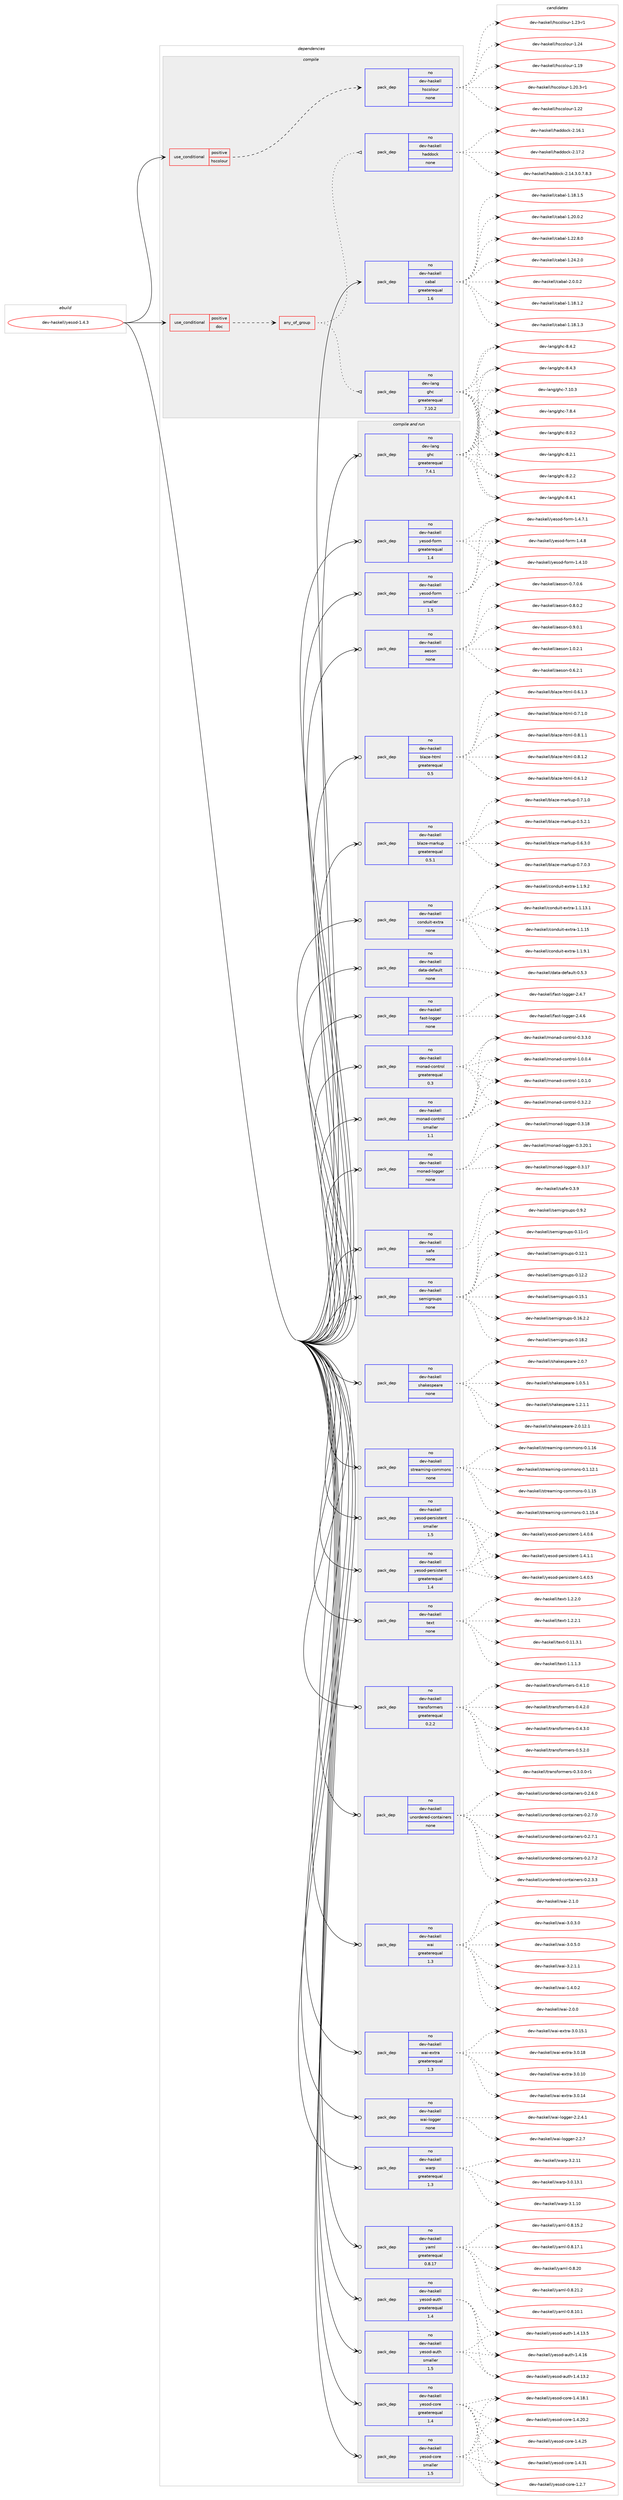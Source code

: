 digraph prolog {

# *************
# Graph options
# *************

newrank=true;
concentrate=true;
compound=true;
graph [rankdir=LR,fontname=Helvetica,fontsize=10,ranksep=1.5];#, ranksep=2.5, nodesep=0.2];
edge  [arrowhead=vee];
node  [fontname=Helvetica,fontsize=10];

# **********
# The ebuild
# **********

subgraph cluster_leftcol {
color=gray;
rank=same;
label=<<i>ebuild</i>>;
id [label="dev-haskell/yesod-1.4.3", color=red, width=4, href="../dev-haskell/yesod-1.4.3.svg"];
}

# ****************
# The dependencies
# ****************

subgraph cluster_midcol {
color=gray;
label=<<i>dependencies</i>>;
subgraph cluster_compile {
fillcolor="#eeeeee";
style=filled;
label=<<i>compile</i>>;
subgraph cond362205 {
dependency1348861 [label=<<TABLE BORDER="0" CELLBORDER="1" CELLSPACING="0" CELLPADDING="4"><TR><TD ROWSPAN="3" CELLPADDING="10">use_conditional</TD></TR><TR><TD>positive</TD></TR><TR><TD>doc</TD></TR></TABLE>>, shape=none, color=red];
subgraph any21830 {
dependency1348862 [label=<<TABLE BORDER="0" CELLBORDER="1" CELLSPACING="0" CELLPADDING="4"><TR><TD CELLPADDING="10">any_of_group</TD></TR></TABLE>>, shape=none, color=red];subgraph pack964274 {
dependency1348863 [label=<<TABLE BORDER="0" CELLBORDER="1" CELLSPACING="0" CELLPADDING="4" WIDTH="220"><TR><TD ROWSPAN="6" CELLPADDING="30">pack_dep</TD></TR><TR><TD WIDTH="110">no</TD></TR><TR><TD>dev-haskell</TD></TR><TR><TD>haddock</TD></TR><TR><TD>none</TD></TR><TR><TD></TD></TR></TABLE>>, shape=none, color=blue];
}
dependency1348862:e -> dependency1348863:w [weight=20,style="dotted",arrowhead="oinv"];
subgraph pack964275 {
dependency1348864 [label=<<TABLE BORDER="0" CELLBORDER="1" CELLSPACING="0" CELLPADDING="4" WIDTH="220"><TR><TD ROWSPAN="6" CELLPADDING="30">pack_dep</TD></TR><TR><TD WIDTH="110">no</TD></TR><TR><TD>dev-lang</TD></TR><TR><TD>ghc</TD></TR><TR><TD>greaterequal</TD></TR><TR><TD>7.10.2</TD></TR></TABLE>>, shape=none, color=blue];
}
dependency1348862:e -> dependency1348864:w [weight=20,style="dotted",arrowhead="oinv"];
}
dependency1348861:e -> dependency1348862:w [weight=20,style="dashed",arrowhead="vee"];
}
id:e -> dependency1348861:w [weight=20,style="solid",arrowhead="vee"];
subgraph cond362206 {
dependency1348865 [label=<<TABLE BORDER="0" CELLBORDER="1" CELLSPACING="0" CELLPADDING="4"><TR><TD ROWSPAN="3" CELLPADDING="10">use_conditional</TD></TR><TR><TD>positive</TD></TR><TR><TD>hscolour</TD></TR></TABLE>>, shape=none, color=red];
subgraph pack964276 {
dependency1348866 [label=<<TABLE BORDER="0" CELLBORDER="1" CELLSPACING="0" CELLPADDING="4" WIDTH="220"><TR><TD ROWSPAN="6" CELLPADDING="30">pack_dep</TD></TR><TR><TD WIDTH="110">no</TD></TR><TR><TD>dev-haskell</TD></TR><TR><TD>hscolour</TD></TR><TR><TD>none</TD></TR><TR><TD></TD></TR></TABLE>>, shape=none, color=blue];
}
dependency1348865:e -> dependency1348866:w [weight=20,style="dashed",arrowhead="vee"];
}
id:e -> dependency1348865:w [weight=20,style="solid",arrowhead="vee"];
subgraph pack964277 {
dependency1348867 [label=<<TABLE BORDER="0" CELLBORDER="1" CELLSPACING="0" CELLPADDING="4" WIDTH="220"><TR><TD ROWSPAN="6" CELLPADDING="30">pack_dep</TD></TR><TR><TD WIDTH="110">no</TD></TR><TR><TD>dev-haskell</TD></TR><TR><TD>cabal</TD></TR><TR><TD>greaterequal</TD></TR><TR><TD>1.6</TD></TR></TABLE>>, shape=none, color=blue];
}
id:e -> dependency1348867:w [weight=20,style="solid",arrowhead="vee"];
}
subgraph cluster_compileandrun {
fillcolor="#eeeeee";
style=filled;
label=<<i>compile and run</i>>;
subgraph pack964278 {
dependency1348868 [label=<<TABLE BORDER="0" CELLBORDER="1" CELLSPACING="0" CELLPADDING="4" WIDTH="220"><TR><TD ROWSPAN="6" CELLPADDING="30">pack_dep</TD></TR><TR><TD WIDTH="110">no</TD></TR><TR><TD>dev-haskell</TD></TR><TR><TD>aeson</TD></TR><TR><TD>none</TD></TR><TR><TD></TD></TR></TABLE>>, shape=none, color=blue];
}
id:e -> dependency1348868:w [weight=20,style="solid",arrowhead="odotvee"];
subgraph pack964279 {
dependency1348869 [label=<<TABLE BORDER="0" CELLBORDER="1" CELLSPACING="0" CELLPADDING="4" WIDTH="220"><TR><TD ROWSPAN="6" CELLPADDING="30">pack_dep</TD></TR><TR><TD WIDTH="110">no</TD></TR><TR><TD>dev-haskell</TD></TR><TR><TD>blaze-html</TD></TR><TR><TD>greaterequal</TD></TR><TR><TD>0.5</TD></TR></TABLE>>, shape=none, color=blue];
}
id:e -> dependency1348869:w [weight=20,style="solid",arrowhead="odotvee"];
subgraph pack964280 {
dependency1348870 [label=<<TABLE BORDER="0" CELLBORDER="1" CELLSPACING="0" CELLPADDING="4" WIDTH="220"><TR><TD ROWSPAN="6" CELLPADDING="30">pack_dep</TD></TR><TR><TD WIDTH="110">no</TD></TR><TR><TD>dev-haskell</TD></TR><TR><TD>blaze-markup</TD></TR><TR><TD>greaterequal</TD></TR><TR><TD>0.5.1</TD></TR></TABLE>>, shape=none, color=blue];
}
id:e -> dependency1348870:w [weight=20,style="solid",arrowhead="odotvee"];
subgraph pack964281 {
dependency1348871 [label=<<TABLE BORDER="0" CELLBORDER="1" CELLSPACING="0" CELLPADDING="4" WIDTH="220"><TR><TD ROWSPAN="6" CELLPADDING="30">pack_dep</TD></TR><TR><TD WIDTH="110">no</TD></TR><TR><TD>dev-haskell</TD></TR><TR><TD>conduit-extra</TD></TR><TR><TD>none</TD></TR><TR><TD></TD></TR></TABLE>>, shape=none, color=blue];
}
id:e -> dependency1348871:w [weight=20,style="solid",arrowhead="odotvee"];
subgraph pack964282 {
dependency1348872 [label=<<TABLE BORDER="0" CELLBORDER="1" CELLSPACING="0" CELLPADDING="4" WIDTH="220"><TR><TD ROWSPAN="6" CELLPADDING="30">pack_dep</TD></TR><TR><TD WIDTH="110">no</TD></TR><TR><TD>dev-haskell</TD></TR><TR><TD>data-default</TD></TR><TR><TD>none</TD></TR><TR><TD></TD></TR></TABLE>>, shape=none, color=blue];
}
id:e -> dependency1348872:w [weight=20,style="solid",arrowhead="odotvee"];
subgraph pack964283 {
dependency1348873 [label=<<TABLE BORDER="0" CELLBORDER="1" CELLSPACING="0" CELLPADDING="4" WIDTH="220"><TR><TD ROWSPAN="6" CELLPADDING="30">pack_dep</TD></TR><TR><TD WIDTH="110">no</TD></TR><TR><TD>dev-haskell</TD></TR><TR><TD>fast-logger</TD></TR><TR><TD>none</TD></TR><TR><TD></TD></TR></TABLE>>, shape=none, color=blue];
}
id:e -> dependency1348873:w [weight=20,style="solid",arrowhead="odotvee"];
subgraph pack964284 {
dependency1348874 [label=<<TABLE BORDER="0" CELLBORDER="1" CELLSPACING="0" CELLPADDING="4" WIDTH="220"><TR><TD ROWSPAN="6" CELLPADDING="30">pack_dep</TD></TR><TR><TD WIDTH="110">no</TD></TR><TR><TD>dev-haskell</TD></TR><TR><TD>monad-control</TD></TR><TR><TD>greaterequal</TD></TR><TR><TD>0.3</TD></TR></TABLE>>, shape=none, color=blue];
}
id:e -> dependency1348874:w [weight=20,style="solid",arrowhead="odotvee"];
subgraph pack964285 {
dependency1348875 [label=<<TABLE BORDER="0" CELLBORDER="1" CELLSPACING="0" CELLPADDING="4" WIDTH="220"><TR><TD ROWSPAN="6" CELLPADDING="30">pack_dep</TD></TR><TR><TD WIDTH="110">no</TD></TR><TR><TD>dev-haskell</TD></TR><TR><TD>monad-control</TD></TR><TR><TD>smaller</TD></TR><TR><TD>1.1</TD></TR></TABLE>>, shape=none, color=blue];
}
id:e -> dependency1348875:w [weight=20,style="solid",arrowhead="odotvee"];
subgraph pack964286 {
dependency1348876 [label=<<TABLE BORDER="0" CELLBORDER="1" CELLSPACING="0" CELLPADDING="4" WIDTH="220"><TR><TD ROWSPAN="6" CELLPADDING="30">pack_dep</TD></TR><TR><TD WIDTH="110">no</TD></TR><TR><TD>dev-haskell</TD></TR><TR><TD>monad-logger</TD></TR><TR><TD>none</TD></TR><TR><TD></TD></TR></TABLE>>, shape=none, color=blue];
}
id:e -> dependency1348876:w [weight=20,style="solid",arrowhead="odotvee"];
subgraph pack964287 {
dependency1348877 [label=<<TABLE BORDER="0" CELLBORDER="1" CELLSPACING="0" CELLPADDING="4" WIDTH="220"><TR><TD ROWSPAN="6" CELLPADDING="30">pack_dep</TD></TR><TR><TD WIDTH="110">no</TD></TR><TR><TD>dev-haskell</TD></TR><TR><TD>safe</TD></TR><TR><TD>none</TD></TR><TR><TD></TD></TR></TABLE>>, shape=none, color=blue];
}
id:e -> dependency1348877:w [weight=20,style="solid",arrowhead="odotvee"];
subgraph pack964288 {
dependency1348878 [label=<<TABLE BORDER="0" CELLBORDER="1" CELLSPACING="0" CELLPADDING="4" WIDTH="220"><TR><TD ROWSPAN="6" CELLPADDING="30">pack_dep</TD></TR><TR><TD WIDTH="110">no</TD></TR><TR><TD>dev-haskell</TD></TR><TR><TD>semigroups</TD></TR><TR><TD>none</TD></TR><TR><TD></TD></TR></TABLE>>, shape=none, color=blue];
}
id:e -> dependency1348878:w [weight=20,style="solid",arrowhead="odotvee"];
subgraph pack964289 {
dependency1348879 [label=<<TABLE BORDER="0" CELLBORDER="1" CELLSPACING="0" CELLPADDING="4" WIDTH="220"><TR><TD ROWSPAN="6" CELLPADDING="30">pack_dep</TD></TR><TR><TD WIDTH="110">no</TD></TR><TR><TD>dev-haskell</TD></TR><TR><TD>shakespeare</TD></TR><TR><TD>none</TD></TR><TR><TD></TD></TR></TABLE>>, shape=none, color=blue];
}
id:e -> dependency1348879:w [weight=20,style="solid",arrowhead="odotvee"];
subgraph pack964290 {
dependency1348880 [label=<<TABLE BORDER="0" CELLBORDER="1" CELLSPACING="0" CELLPADDING="4" WIDTH="220"><TR><TD ROWSPAN="6" CELLPADDING="30">pack_dep</TD></TR><TR><TD WIDTH="110">no</TD></TR><TR><TD>dev-haskell</TD></TR><TR><TD>streaming-commons</TD></TR><TR><TD>none</TD></TR><TR><TD></TD></TR></TABLE>>, shape=none, color=blue];
}
id:e -> dependency1348880:w [weight=20,style="solid",arrowhead="odotvee"];
subgraph pack964291 {
dependency1348881 [label=<<TABLE BORDER="0" CELLBORDER="1" CELLSPACING="0" CELLPADDING="4" WIDTH="220"><TR><TD ROWSPAN="6" CELLPADDING="30">pack_dep</TD></TR><TR><TD WIDTH="110">no</TD></TR><TR><TD>dev-haskell</TD></TR><TR><TD>text</TD></TR><TR><TD>none</TD></TR><TR><TD></TD></TR></TABLE>>, shape=none, color=blue];
}
id:e -> dependency1348881:w [weight=20,style="solid",arrowhead="odotvee"];
subgraph pack964292 {
dependency1348882 [label=<<TABLE BORDER="0" CELLBORDER="1" CELLSPACING="0" CELLPADDING="4" WIDTH="220"><TR><TD ROWSPAN="6" CELLPADDING="30">pack_dep</TD></TR><TR><TD WIDTH="110">no</TD></TR><TR><TD>dev-haskell</TD></TR><TR><TD>transformers</TD></TR><TR><TD>greaterequal</TD></TR><TR><TD>0.2.2</TD></TR></TABLE>>, shape=none, color=blue];
}
id:e -> dependency1348882:w [weight=20,style="solid",arrowhead="odotvee"];
subgraph pack964293 {
dependency1348883 [label=<<TABLE BORDER="0" CELLBORDER="1" CELLSPACING="0" CELLPADDING="4" WIDTH="220"><TR><TD ROWSPAN="6" CELLPADDING="30">pack_dep</TD></TR><TR><TD WIDTH="110">no</TD></TR><TR><TD>dev-haskell</TD></TR><TR><TD>unordered-containers</TD></TR><TR><TD>none</TD></TR><TR><TD></TD></TR></TABLE>>, shape=none, color=blue];
}
id:e -> dependency1348883:w [weight=20,style="solid",arrowhead="odotvee"];
subgraph pack964294 {
dependency1348884 [label=<<TABLE BORDER="0" CELLBORDER="1" CELLSPACING="0" CELLPADDING="4" WIDTH="220"><TR><TD ROWSPAN="6" CELLPADDING="30">pack_dep</TD></TR><TR><TD WIDTH="110">no</TD></TR><TR><TD>dev-haskell</TD></TR><TR><TD>wai</TD></TR><TR><TD>greaterequal</TD></TR><TR><TD>1.3</TD></TR></TABLE>>, shape=none, color=blue];
}
id:e -> dependency1348884:w [weight=20,style="solid",arrowhead="odotvee"];
subgraph pack964295 {
dependency1348885 [label=<<TABLE BORDER="0" CELLBORDER="1" CELLSPACING="0" CELLPADDING="4" WIDTH="220"><TR><TD ROWSPAN="6" CELLPADDING="30">pack_dep</TD></TR><TR><TD WIDTH="110">no</TD></TR><TR><TD>dev-haskell</TD></TR><TR><TD>wai-extra</TD></TR><TR><TD>greaterequal</TD></TR><TR><TD>1.3</TD></TR></TABLE>>, shape=none, color=blue];
}
id:e -> dependency1348885:w [weight=20,style="solid",arrowhead="odotvee"];
subgraph pack964296 {
dependency1348886 [label=<<TABLE BORDER="0" CELLBORDER="1" CELLSPACING="0" CELLPADDING="4" WIDTH="220"><TR><TD ROWSPAN="6" CELLPADDING="30">pack_dep</TD></TR><TR><TD WIDTH="110">no</TD></TR><TR><TD>dev-haskell</TD></TR><TR><TD>wai-logger</TD></TR><TR><TD>none</TD></TR><TR><TD></TD></TR></TABLE>>, shape=none, color=blue];
}
id:e -> dependency1348886:w [weight=20,style="solid",arrowhead="odotvee"];
subgraph pack964297 {
dependency1348887 [label=<<TABLE BORDER="0" CELLBORDER="1" CELLSPACING="0" CELLPADDING="4" WIDTH="220"><TR><TD ROWSPAN="6" CELLPADDING="30">pack_dep</TD></TR><TR><TD WIDTH="110">no</TD></TR><TR><TD>dev-haskell</TD></TR><TR><TD>warp</TD></TR><TR><TD>greaterequal</TD></TR><TR><TD>1.3</TD></TR></TABLE>>, shape=none, color=blue];
}
id:e -> dependency1348887:w [weight=20,style="solid",arrowhead="odotvee"];
subgraph pack964298 {
dependency1348888 [label=<<TABLE BORDER="0" CELLBORDER="1" CELLSPACING="0" CELLPADDING="4" WIDTH="220"><TR><TD ROWSPAN="6" CELLPADDING="30">pack_dep</TD></TR><TR><TD WIDTH="110">no</TD></TR><TR><TD>dev-haskell</TD></TR><TR><TD>yaml</TD></TR><TR><TD>greaterequal</TD></TR><TR><TD>0.8.17</TD></TR></TABLE>>, shape=none, color=blue];
}
id:e -> dependency1348888:w [weight=20,style="solid",arrowhead="odotvee"];
subgraph pack964299 {
dependency1348889 [label=<<TABLE BORDER="0" CELLBORDER="1" CELLSPACING="0" CELLPADDING="4" WIDTH="220"><TR><TD ROWSPAN="6" CELLPADDING="30">pack_dep</TD></TR><TR><TD WIDTH="110">no</TD></TR><TR><TD>dev-haskell</TD></TR><TR><TD>yesod-auth</TD></TR><TR><TD>greaterequal</TD></TR><TR><TD>1.4</TD></TR></TABLE>>, shape=none, color=blue];
}
id:e -> dependency1348889:w [weight=20,style="solid",arrowhead="odotvee"];
subgraph pack964300 {
dependency1348890 [label=<<TABLE BORDER="0" CELLBORDER="1" CELLSPACING="0" CELLPADDING="4" WIDTH="220"><TR><TD ROWSPAN="6" CELLPADDING="30">pack_dep</TD></TR><TR><TD WIDTH="110">no</TD></TR><TR><TD>dev-haskell</TD></TR><TR><TD>yesod-auth</TD></TR><TR><TD>smaller</TD></TR><TR><TD>1.5</TD></TR></TABLE>>, shape=none, color=blue];
}
id:e -> dependency1348890:w [weight=20,style="solid",arrowhead="odotvee"];
subgraph pack964301 {
dependency1348891 [label=<<TABLE BORDER="0" CELLBORDER="1" CELLSPACING="0" CELLPADDING="4" WIDTH="220"><TR><TD ROWSPAN="6" CELLPADDING="30">pack_dep</TD></TR><TR><TD WIDTH="110">no</TD></TR><TR><TD>dev-haskell</TD></TR><TR><TD>yesod-core</TD></TR><TR><TD>greaterequal</TD></TR><TR><TD>1.4</TD></TR></TABLE>>, shape=none, color=blue];
}
id:e -> dependency1348891:w [weight=20,style="solid",arrowhead="odotvee"];
subgraph pack964302 {
dependency1348892 [label=<<TABLE BORDER="0" CELLBORDER="1" CELLSPACING="0" CELLPADDING="4" WIDTH="220"><TR><TD ROWSPAN="6" CELLPADDING="30">pack_dep</TD></TR><TR><TD WIDTH="110">no</TD></TR><TR><TD>dev-haskell</TD></TR><TR><TD>yesod-core</TD></TR><TR><TD>smaller</TD></TR><TR><TD>1.5</TD></TR></TABLE>>, shape=none, color=blue];
}
id:e -> dependency1348892:w [weight=20,style="solid",arrowhead="odotvee"];
subgraph pack964303 {
dependency1348893 [label=<<TABLE BORDER="0" CELLBORDER="1" CELLSPACING="0" CELLPADDING="4" WIDTH="220"><TR><TD ROWSPAN="6" CELLPADDING="30">pack_dep</TD></TR><TR><TD WIDTH="110">no</TD></TR><TR><TD>dev-haskell</TD></TR><TR><TD>yesod-form</TD></TR><TR><TD>greaterequal</TD></TR><TR><TD>1.4</TD></TR></TABLE>>, shape=none, color=blue];
}
id:e -> dependency1348893:w [weight=20,style="solid",arrowhead="odotvee"];
subgraph pack964304 {
dependency1348894 [label=<<TABLE BORDER="0" CELLBORDER="1" CELLSPACING="0" CELLPADDING="4" WIDTH="220"><TR><TD ROWSPAN="6" CELLPADDING="30">pack_dep</TD></TR><TR><TD WIDTH="110">no</TD></TR><TR><TD>dev-haskell</TD></TR><TR><TD>yesod-form</TD></TR><TR><TD>smaller</TD></TR><TR><TD>1.5</TD></TR></TABLE>>, shape=none, color=blue];
}
id:e -> dependency1348894:w [weight=20,style="solid",arrowhead="odotvee"];
subgraph pack964305 {
dependency1348895 [label=<<TABLE BORDER="0" CELLBORDER="1" CELLSPACING="0" CELLPADDING="4" WIDTH="220"><TR><TD ROWSPAN="6" CELLPADDING="30">pack_dep</TD></TR><TR><TD WIDTH="110">no</TD></TR><TR><TD>dev-haskell</TD></TR><TR><TD>yesod-persistent</TD></TR><TR><TD>greaterequal</TD></TR><TR><TD>1.4</TD></TR></TABLE>>, shape=none, color=blue];
}
id:e -> dependency1348895:w [weight=20,style="solid",arrowhead="odotvee"];
subgraph pack964306 {
dependency1348896 [label=<<TABLE BORDER="0" CELLBORDER="1" CELLSPACING="0" CELLPADDING="4" WIDTH="220"><TR><TD ROWSPAN="6" CELLPADDING="30">pack_dep</TD></TR><TR><TD WIDTH="110">no</TD></TR><TR><TD>dev-haskell</TD></TR><TR><TD>yesod-persistent</TD></TR><TR><TD>smaller</TD></TR><TR><TD>1.5</TD></TR></TABLE>>, shape=none, color=blue];
}
id:e -> dependency1348896:w [weight=20,style="solid",arrowhead="odotvee"];
subgraph pack964307 {
dependency1348897 [label=<<TABLE BORDER="0" CELLBORDER="1" CELLSPACING="0" CELLPADDING="4" WIDTH="220"><TR><TD ROWSPAN="6" CELLPADDING="30">pack_dep</TD></TR><TR><TD WIDTH="110">no</TD></TR><TR><TD>dev-lang</TD></TR><TR><TD>ghc</TD></TR><TR><TD>greaterequal</TD></TR><TR><TD>7.4.1</TD></TR></TABLE>>, shape=none, color=blue];
}
id:e -> dependency1348897:w [weight=20,style="solid",arrowhead="odotvee"];
}
subgraph cluster_run {
fillcolor="#eeeeee";
style=filled;
label=<<i>run</i>>;
}
}

# **************
# The candidates
# **************

subgraph cluster_choices {
rank=same;
color=gray;
label=<<i>candidates</i>>;

subgraph choice964274 {
color=black;
nodesep=1;
choice1001011184510497115107101108108471049710010011199107455046495246514648465546564651 [label="dev-haskell/haddock-2.14.3.0.7.8.3", color=red, width=4,href="../dev-haskell/haddock-2.14.3.0.7.8.3.svg"];
choice100101118451049711510710110810847104971001001119910745504649544649 [label="dev-haskell/haddock-2.16.1", color=red, width=4,href="../dev-haskell/haddock-2.16.1.svg"];
choice100101118451049711510710110810847104971001001119910745504649554650 [label="dev-haskell/haddock-2.17.2", color=red, width=4,href="../dev-haskell/haddock-2.17.2.svg"];
dependency1348863:e -> choice1001011184510497115107101108108471049710010011199107455046495246514648465546564651:w [style=dotted,weight="100"];
dependency1348863:e -> choice100101118451049711510710110810847104971001001119910745504649544649:w [style=dotted,weight="100"];
dependency1348863:e -> choice100101118451049711510710110810847104971001001119910745504649554650:w [style=dotted,weight="100"];
}
subgraph choice964275 {
color=black;
nodesep=1;
choice1001011184510897110103471031049945554649484651 [label="dev-lang/ghc-7.10.3", color=red, width=4,href="../dev-lang/ghc-7.10.3.svg"];
choice10010111845108971101034710310499455546564652 [label="dev-lang/ghc-7.8.4", color=red, width=4,href="../dev-lang/ghc-7.8.4.svg"];
choice10010111845108971101034710310499455646484650 [label="dev-lang/ghc-8.0.2", color=red, width=4,href="../dev-lang/ghc-8.0.2.svg"];
choice10010111845108971101034710310499455646504649 [label="dev-lang/ghc-8.2.1", color=red, width=4,href="../dev-lang/ghc-8.2.1.svg"];
choice10010111845108971101034710310499455646504650 [label="dev-lang/ghc-8.2.2", color=red, width=4,href="../dev-lang/ghc-8.2.2.svg"];
choice10010111845108971101034710310499455646524649 [label="dev-lang/ghc-8.4.1", color=red, width=4,href="../dev-lang/ghc-8.4.1.svg"];
choice10010111845108971101034710310499455646524650 [label="dev-lang/ghc-8.4.2", color=red, width=4,href="../dev-lang/ghc-8.4.2.svg"];
choice10010111845108971101034710310499455646524651 [label="dev-lang/ghc-8.4.3", color=red, width=4,href="../dev-lang/ghc-8.4.3.svg"];
dependency1348864:e -> choice1001011184510897110103471031049945554649484651:w [style=dotted,weight="100"];
dependency1348864:e -> choice10010111845108971101034710310499455546564652:w [style=dotted,weight="100"];
dependency1348864:e -> choice10010111845108971101034710310499455646484650:w [style=dotted,weight="100"];
dependency1348864:e -> choice10010111845108971101034710310499455646504649:w [style=dotted,weight="100"];
dependency1348864:e -> choice10010111845108971101034710310499455646504650:w [style=dotted,weight="100"];
dependency1348864:e -> choice10010111845108971101034710310499455646524649:w [style=dotted,weight="100"];
dependency1348864:e -> choice10010111845108971101034710310499455646524650:w [style=dotted,weight="100"];
dependency1348864:e -> choice10010111845108971101034710310499455646524651:w [style=dotted,weight="100"];
}
subgraph choice964276 {
color=black;
nodesep=1;
choice100101118451049711510710110810847104115991111081111171144549464957 [label="dev-haskell/hscolour-1.19", color=red, width=4,href="../dev-haskell/hscolour-1.19.svg"];
choice10010111845104971151071011081084710411599111108111117114454946504846514511449 [label="dev-haskell/hscolour-1.20.3-r1", color=red, width=4,href="../dev-haskell/hscolour-1.20.3-r1.svg"];
choice100101118451049711510710110810847104115991111081111171144549465050 [label="dev-haskell/hscolour-1.22", color=red, width=4,href="../dev-haskell/hscolour-1.22.svg"];
choice1001011184510497115107101108108471041159911110811111711445494650514511449 [label="dev-haskell/hscolour-1.23-r1", color=red, width=4,href="../dev-haskell/hscolour-1.23-r1.svg"];
choice100101118451049711510710110810847104115991111081111171144549465052 [label="dev-haskell/hscolour-1.24", color=red, width=4,href="../dev-haskell/hscolour-1.24.svg"];
dependency1348866:e -> choice100101118451049711510710110810847104115991111081111171144549464957:w [style=dotted,weight="100"];
dependency1348866:e -> choice10010111845104971151071011081084710411599111108111117114454946504846514511449:w [style=dotted,weight="100"];
dependency1348866:e -> choice100101118451049711510710110810847104115991111081111171144549465050:w [style=dotted,weight="100"];
dependency1348866:e -> choice1001011184510497115107101108108471041159911110811111711445494650514511449:w [style=dotted,weight="100"];
dependency1348866:e -> choice100101118451049711510710110810847104115991111081111171144549465052:w [style=dotted,weight="100"];
}
subgraph choice964277 {
color=black;
nodesep=1;
choice10010111845104971151071011081084799979897108454946495646494650 [label="dev-haskell/cabal-1.18.1.2", color=red, width=4,href="../dev-haskell/cabal-1.18.1.2.svg"];
choice10010111845104971151071011081084799979897108454946495646494651 [label="dev-haskell/cabal-1.18.1.3", color=red, width=4,href="../dev-haskell/cabal-1.18.1.3.svg"];
choice10010111845104971151071011081084799979897108454946495646494653 [label="dev-haskell/cabal-1.18.1.5", color=red, width=4,href="../dev-haskell/cabal-1.18.1.5.svg"];
choice10010111845104971151071011081084799979897108454946504846484650 [label="dev-haskell/cabal-1.20.0.2", color=red, width=4,href="../dev-haskell/cabal-1.20.0.2.svg"];
choice10010111845104971151071011081084799979897108454946505046564648 [label="dev-haskell/cabal-1.22.8.0", color=red, width=4,href="../dev-haskell/cabal-1.22.8.0.svg"];
choice10010111845104971151071011081084799979897108454946505246504648 [label="dev-haskell/cabal-1.24.2.0", color=red, width=4,href="../dev-haskell/cabal-1.24.2.0.svg"];
choice100101118451049711510710110810847999798971084550464846484650 [label="dev-haskell/cabal-2.0.0.2", color=red, width=4,href="../dev-haskell/cabal-2.0.0.2.svg"];
dependency1348867:e -> choice10010111845104971151071011081084799979897108454946495646494650:w [style=dotted,weight="100"];
dependency1348867:e -> choice10010111845104971151071011081084799979897108454946495646494651:w [style=dotted,weight="100"];
dependency1348867:e -> choice10010111845104971151071011081084799979897108454946495646494653:w [style=dotted,weight="100"];
dependency1348867:e -> choice10010111845104971151071011081084799979897108454946504846484650:w [style=dotted,weight="100"];
dependency1348867:e -> choice10010111845104971151071011081084799979897108454946505046564648:w [style=dotted,weight="100"];
dependency1348867:e -> choice10010111845104971151071011081084799979897108454946505246504648:w [style=dotted,weight="100"];
dependency1348867:e -> choice100101118451049711510710110810847999798971084550464846484650:w [style=dotted,weight="100"];
}
subgraph choice964278 {
color=black;
nodesep=1;
choice100101118451049711510710110810847971011151111104548465446504649 [label="dev-haskell/aeson-0.6.2.1", color=red, width=4,href="../dev-haskell/aeson-0.6.2.1.svg"];
choice100101118451049711510710110810847971011151111104548465546484654 [label="dev-haskell/aeson-0.7.0.6", color=red, width=4,href="../dev-haskell/aeson-0.7.0.6.svg"];
choice100101118451049711510710110810847971011151111104548465646484650 [label="dev-haskell/aeson-0.8.0.2", color=red, width=4,href="../dev-haskell/aeson-0.8.0.2.svg"];
choice100101118451049711510710110810847971011151111104548465746484649 [label="dev-haskell/aeson-0.9.0.1", color=red, width=4,href="../dev-haskell/aeson-0.9.0.1.svg"];
choice100101118451049711510710110810847971011151111104549464846504649 [label="dev-haskell/aeson-1.0.2.1", color=red, width=4,href="../dev-haskell/aeson-1.0.2.1.svg"];
dependency1348868:e -> choice100101118451049711510710110810847971011151111104548465446504649:w [style=dotted,weight="100"];
dependency1348868:e -> choice100101118451049711510710110810847971011151111104548465546484654:w [style=dotted,weight="100"];
dependency1348868:e -> choice100101118451049711510710110810847971011151111104548465646484650:w [style=dotted,weight="100"];
dependency1348868:e -> choice100101118451049711510710110810847971011151111104548465746484649:w [style=dotted,weight="100"];
dependency1348868:e -> choice100101118451049711510710110810847971011151111104549464846504649:w [style=dotted,weight="100"];
}
subgraph choice964279 {
color=black;
nodesep=1;
choice1001011184510497115107101108108479810897122101451041161091084548465446494650 [label="dev-haskell/blaze-html-0.6.1.2", color=red, width=4,href="../dev-haskell/blaze-html-0.6.1.2.svg"];
choice1001011184510497115107101108108479810897122101451041161091084548465446494651 [label="dev-haskell/blaze-html-0.6.1.3", color=red, width=4,href="../dev-haskell/blaze-html-0.6.1.3.svg"];
choice1001011184510497115107101108108479810897122101451041161091084548465546494648 [label="dev-haskell/blaze-html-0.7.1.0", color=red, width=4,href="../dev-haskell/blaze-html-0.7.1.0.svg"];
choice1001011184510497115107101108108479810897122101451041161091084548465646494649 [label="dev-haskell/blaze-html-0.8.1.1", color=red, width=4,href="../dev-haskell/blaze-html-0.8.1.1.svg"];
choice1001011184510497115107101108108479810897122101451041161091084548465646494650 [label="dev-haskell/blaze-html-0.8.1.2", color=red, width=4,href="../dev-haskell/blaze-html-0.8.1.2.svg"];
dependency1348869:e -> choice1001011184510497115107101108108479810897122101451041161091084548465446494650:w [style=dotted,weight="100"];
dependency1348869:e -> choice1001011184510497115107101108108479810897122101451041161091084548465446494651:w [style=dotted,weight="100"];
dependency1348869:e -> choice1001011184510497115107101108108479810897122101451041161091084548465546494648:w [style=dotted,weight="100"];
dependency1348869:e -> choice1001011184510497115107101108108479810897122101451041161091084548465646494649:w [style=dotted,weight="100"];
dependency1348869:e -> choice1001011184510497115107101108108479810897122101451041161091084548465646494650:w [style=dotted,weight="100"];
}
subgraph choice964280 {
color=black;
nodesep=1;
choice100101118451049711510710110810847981089712210145109971141071171124548465346504649 [label="dev-haskell/blaze-markup-0.5.2.1", color=red, width=4,href="../dev-haskell/blaze-markup-0.5.2.1.svg"];
choice100101118451049711510710110810847981089712210145109971141071171124548465446514648 [label="dev-haskell/blaze-markup-0.6.3.0", color=red, width=4,href="../dev-haskell/blaze-markup-0.6.3.0.svg"];
choice100101118451049711510710110810847981089712210145109971141071171124548465546484651 [label="dev-haskell/blaze-markup-0.7.0.3", color=red, width=4,href="../dev-haskell/blaze-markup-0.7.0.3.svg"];
choice100101118451049711510710110810847981089712210145109971141071171124548465546494648 [label="dev-haskell/blaze-markup-0.7.1.0", color=red, width=4,href="../dev-haskell/blaze-markup-0.7.1.0.svg"];
dependency1348870:e -> choice100101118451049711510710110810847981089712210145109971141071171124548465346504649:w [style=dotted,weight="100"];
dependency1348870:e -> choice100101118451049711510710110810847981089712210145109971141071171124548465446514648:w [style=dotted,weight="100"];
dependency1348870:e -> choice100101118451049711510710110810847981089712210145109971141071171124548465546484651:w [style=dotted,weight="100"];
dependency1348870:e -> choice100101118451049711510710110810847981089712210145109971141071171124548465546494648:w [style=dotted,weight="100"];
}
subgraph choice964281 {
color=black;
nodesep=1;
choice100101118451049711510710110810847991111101001171051164510112011611497454946494649514649 [label="dev-haskell/conduit-extra-1.1.13.1", color=red, width=4,href="../dev-haskell/conduit-extra-1.1.13.1.svg"];
choice10010111845104971151071011081084799111110100117105116451011201161149745494649464953 [label="dev-haskell/conduit-extra-1.1.15", color=red, width=4,href="../dev-haskell/conduit-extra-1.1.15.svg"];
choice1001011184510497115107101108108479911111010011710511645101120116114974549464946574649 [label="dev-haskell/conduit-extra-1.1.9.1", color=red, width=4,href="../dev-haskell/conduit-extra-1.1.9.1.svg"];
choice1001011184510497115107101108108479911111010011710511645101120116114974549464946574650 [label="dev-haskell/conduit-extra-1.1.9.2", color=red, width=4,href="../dev-haskell/conduit-extra-1.1.9.2.svg"];
dependency1348871:e -> choice100101118451049711510710110810847991111101001171051164510112011611497454946494649514649:w [style=dotted,weight="100"];
dependency1348871:e -> choice10010111845104971151071011081084799111110100117105116451011201161149745494649464953:w [style=dotted,weight="100"];
dependency1348871:e -> choice1001011184510497115107101108108479911111010011710511645101120116114974549464946574649:w [style=dotted,weight="100"];
dependency1348871:e -> choice1001011184510497115107101108108479911111010011710511645101120116114974549464946574650:w [style=dotted,weight="100"];
}
subgraph choice964282 {
color=black;
nodesep=1;
choice10010111845104971151071011081084710097116974510010110297117108116454846534651 [label="dev-haskell/data-default-0.5.3", color=red, width=4,href="../dev-haskell/data-default-0.5.3.svg"];
dependency1348872:e -> choice10010111845104971151071011081084710097116974510010110297117108116454846534651:w [style=dotted,weight="100"];
}
subgraph choice964283 {
color=black;
nodesep=1;
choice1001011184510497115107101108108471029711511645108111103103101114455046524654 [label="dev-haskell/fast-logger-2.4.6", color=red, width=4,href="../dev-haskell/fast-logger-2.4.6.svg"];
choice1001011184510497115107101108108471029711511645108111103103101114455046524655 [label="dev-haskell/fast-logger-2.4.7", color=red, width=4,href="../dev-haskell/fast-logger-2.4.7.svg"];
dependency1348873:e -> choice1001011184510497115107101108108471029711511645108111103103101114455046524654:w [style=dotted,weight="100"];
dependency1348873:e -> choice1001011184510497115107101108108471029711511645108111103103101114455046524655:w [style=dotted,weight="100"];
}
subgraph choice964284 {
color=black;
nodesep=1;
choice1001011184510497115107101108108471091111109710045991111101161141111084548465146504650 [label="dev-haskell/monad-control-0.3.2.2", color=red, width=4,href="../dev-haskell/monad-control-0.3.2.2.svg"];
choice1001011184510497115107101108108471091111109710045991111101161141111084548465146514648 [label="dev-haskell/monad-control-0.3.3.0", color=red, width=4,href="../dev-haskell/monad-control-0.3.3.0.svg"];
choice1001011184510497115107101108108471091111109710045991111101161141111084549464846484652 [label="dev-haskell/monad-control-1.0.0.4", color=red, width=4,href="../dev-haskell/monad-control-1.0.0.4.svg"];
choice1001011184510497115107101108108471091111109710045991111101161141111084549464846494648 [label="dev-haskell/monad-control-1.0.1.0", color=red, width=4,href="../dev-haskell/monad-control-1.0.1.0.svg"];
dependency1348874:e -> choice1001011184510497115107101108108471091111109710045991111101161141111084548465146504650:w [style=dotted,weight="100"];
dependency1348874:e -> choice1001011184510497115107101108108471091111109710045991111101161141111084548465146514648:w [style=dotted,weight="100"];
dependency1348874:e -> choice1001011184510497115107101108108471091111109710045991111101161141111084549464846484652:w [style=dotted,weight="100"];
dependency1348874:e -> choice1001011184510497115107101108108471091111109710045991111101161141111084549464846494648:w [style=dotted,weight="100"];
}
subgraph choice964285 {
color=black;
nodesep=1;
choice1001011184510497115107101108108471091111109710045991111101161141111084548465146504650 [label="dev-haskell/monad-control-0.3.2.2", color=red, width=4,href="../dev-haskell/monad-control-0.3.2.2.svg"];
choice1001011184510497115107101108108471091111109710045991111101161141111084548465146514648 [label="dev-haskell/monad-control-0.3.3.0", color=red, width=4,href="../dev-haskell/monad-control-0.3.3.0.svg"];
choice1001011184510497115107101108108471091111109710045991111101161141111084549464846484652 [label="dev-haskell/monad-control-1.0.0.4", color=red, width=4,href="../dev-haskell/monad-control-1.0.0.4.svg"];
choice1001011184510497115107101108108471091111109710045991111101161141111084549464846494648 [label="dev-haskell/monad-control-1.0.1.0", color=red, width=4,href="../dev-haskell/monad-control-1.0.1.0.svg"];
dependency1348875:e -> choice1001011184510497115107101108108471091111109710045991111101161141111084548465146504650:w [style=dotted,weight="100"];
dependency1348875:e -> choice1001011184510497115107101108108471091111109710045991111101161141111084548465146514648:w [style=dotted,weight="100"];
dependency1348875:e -> choice1001011184510497115107101108108471091111109710045991111101161141111084549464846484652:w [style=dotted,weight="100"];
dependency1348875:e -> choice1001011184510497115107101108108471091111109710045991111101161141111084549464846494648:w [style=dotted,weight="100"];
}
subgraph choice964286 {
color=black;
nodesep=1;
choice100101118451049711510710110810847109111110971004510811110310310111445484651464955 [label="dev-haskell/monad-logger-0.3.17", color=red, width=4,href="../dev-haskell/monad-logger-0.3.17.svg"];
choice100101118451049711510710110810847109111110971004510811110310310111445484651464956 [label="dev-haskell/monad-logger-0.3.18", color=red, width=4,href="../dev-haskell/monad-logger-0.3.18.svg"];
choice1001011184510497115107101108108471091111109710045108111103103101114454846514650484649 [label="dev-haskell/monad-logger-0.3.20.1", color=red, width=4,href="../dev-haskell/monad-logger-0.3.20.1.svg"];
dependency1348876:e -> choice100101118451049711510710110810847109111110971004510811110310310111445484651464955:w [style=dotted,weight="100"];
dependency1348876:e -> choice100101118451049711510710110810847109111110971004510811110310310111445484651464956:w [style=dotted,weight="100"];
dependency1348876:e -> choice1001011184510497115107101108108471091111109710045108111103103101114454846514650484649:w [style=dotted,weight="100"];
}
subgraph choice964287 {
color=black;
nodesep=1;
choice10010111845104971151071011081084711597102101454846514657 [label="dev-haskell/safe-0.3.9", color=red, width=4,href="../dev-haskell/safe-0.3.9.svg"];
dependency1348877:e -> choice10010111845104971151071011081084711597102101454846514657:w [style=dotted,weight="100"];
}
subgraph choice964288 {
color=black;
nodesep=1;
choice10010111845104971151071011081084711510110910510311411111711211545484649494511449 [label="dev-haskell/semigroups-0.11-r1", color=red, width=4,href="../dev-haskell/semigroups-0.11-r1.svg"];
choice10010111845104971151071011081084711510110910510311411111711211545484649504649 [label="dev-haskell/semigroups-0.12.1", color=red, width=4,href="../dev-haskell/semigroups-0.12.1.svg"];
choice10010111845104971151071011081084711510110910510311411111711211545484649504650 [label="dev-haskell/semigroups-0.12.2", color=red, width=4,href="../dev-haskell/semigroups-0.12.2.svg"];
choice10010111845104971151071011081084711510110910510311411111711211545484649534649 [label="dev-haskell/semigroups-0.15.1", color=red, width=4,href="../dev-haskell/semigroups-0.15.1.svg"];
choice100101118451049711510710110810847115101109105103114111117112115454846495446504650 [label="dev-haskell/semigroups-0.16.2.2", color=red, width=4,href="../dev-haskell/semigroups-0.16.2.2.svg"];
choice10010111845104971151071011081084711510110910510311411111711211545484649564650 [label="dev-haskell/semigroups-0.18.2", color=red, width=4,href="../dev-haskell/semigroups-0.18.2.svg"];
choice100101118451049711510710110810847115101109105103114111117112115454846574650 [label="dev-haskell/semigroups-0.9.2", color=red, width=4,href="../dev-haskell/semigroups-0.9.2.svg"];
dependency1348878:e -> choice10010111845104971151071011081084711510110910510311411111711211545484649494511449:w [style=dotted,weight="100"];
dependency1348878:e -> choice10010111845104971151071011081084711510110910510311411111711211545484649504649:w [style=dotted,weight="100"];
dependency1348878:e -> choice10010111845104971151071011081084711510110910510311411111711211545484649504650:w [style=dotted,weight="100"];
dependency1348878:e -> choice10010111845104971151071011081084711510110910510311411111711211545484649534649:w [style=dotted,weight="100"];
dependency1348878:e -> choice100101118451049711510710110810847115101109105103114111117112115454846495446504650:w [style=dotted,weight="100"];
dependency1348878:e -> choice10010111845104971151071011081084711510110910510311411111711211545484649564650:w [style=dotted,weight="100"];
dependency1348878:e -> choice100101118451049711510710110810847115101109105103114111117112115454846574650:w [style=dotted,weight="100"];
}
subgraph choice964289 {
color=black;
nodesep=1;
choice10010111845104971151071011081084711510497107101115112101971141014549464846534649 [label="dev-haskell/shakespeare-1.0.5.1", color=red, width=4,href="../dev-haskell/shakespeare-1.0.5.1.svg"];
choice10010111845104971151071011081084711510497107101115112101971141014549465046494649 [label="dev-haskell/shakespeare-1.2.1.1", color=red, width=4,href="../dev-haskell/shakespeare-1.2.1.1.svg"];
choice1001011184510497115107101108108471151049710710111511210197114101455046484649504649 [label="dev-haskell/shakespeare-2.0.12.1", color=red, width=4,href="../dev-haskell/shakespeare-2.0.12.1.svg"];
choice1001011184510497115107101108108471151049710710111511210197114101455046484655 [label="dev-haskell/shakespeare-2.0.7", color=red, width=4,href="../dev-haskell/shakespeare-2.0.7.svg"];
dependency1348879:e -> choice10010111845104971151071011081084711510497107101115112101971141014549464846534649:w [style=dotted,weight="100"];
dependency1348879:e -> choice10010111845104971151071011081084711510497107101115112101971141014549465046494649:w [style=dotted,weight="100"];
dependency1348879:e -> choice1001011184510497115107101108108471151049710710111511210197114101455046484649504649:w [style=dotted,weight="100"];
dependency1348879:e -> choice1001011184510497115107101108108471151049710710111511210197114101455046484655:w [style=dotted,weight="100"];
}
subgraph choice964290 {
color=black;
nodesep=1;
choice100101118451049711510710110810847115116114101971091051101034599111109109111110115454846494649504649 [label="dev-haskell/streaming-commons-0.1.12.1", color=red, width=4,href="../dev-haskell/streaming-commons-0.1.12.1.svg"];
choice10010111845104971151071011081084711511611410197109105110103459911110910911111011545484649464953 [label="dev-haskell/streaming-commons-0.1.15", color=red, width=4,href="../dev-haskell/streaming-commons-0.1.15.svg"];
choice100101118451049711510710110810847115116114101971091051101034599111109109111110115454846494649534652 [label="dev-haskell/streaming-commons-0.1.15.4", color=red, width=4,href="../dev-haskell/streaming-commons-0.1.15.4.svg"];
choice10010111845104971151071011081084711511611410197109105110103459911110910911111011545484649464954 [label="dev-haskell/streaming-commons-0.1.16", color=red, width=4,href="../dev-haskell/streaming-commons-0.1.16.svg"];
dependency1348880:e -> choice100101118451049711510710110810847115116114101971091051101034599111109109111110115454846494649504649:w [style=dotted,weight="100"];
dependency1348880:e -> choice10010111845104971151071011081084711511611410197109105110103459911110910911111011545484649464953:w [style=dotted,weight="100"];
dependency1348880:e -> choice100101118451049711510710110810847115116114101971091051101034599111109109111110115454846494649534652:w [style=dotted,weight="100"];
dependency1348880:e -> choice10010111845104971151071011081084711511611410197109105110103459911110910911111011545484649464954:w [style=dotted,weight="100"];
}
subgraph choice964291 {
color=black;
nodesep=1;
choice100101118451049711510710110810847116101120116454846494946514649 [label="dev-haskell/text-0.11.3.1", color=red, width=4,href="../dev-haskell/text-0.11.3.1.svg"];
choice1001011184510497115107101108108471161011201164549464946494651 [label="dev-haskell/text-1.1.1.3", color=red, width=4,href="../dev-haskell/text-1.1.1.3.svg"];
choice1001011184510497115107101108108471161011201164549465046504648 [label="dev-haskell/text-1.2.2.0", color=red, width=4,href="../dev-haskell/text-1.2.2.0.svg"];
choice1001011184510497115107101108108471161011201164549465046504649 [label="dev-haskell/text-1.2.2.1", color=red, width=4,href="../dev-haskell/text-1.2.2.1.svg"];
dependency1348881:e -> choice100101118451049711510710110810847116101120116454846494946514649:w [style=dotted,weight="100"];
dependency1348881:e -> choice1001011184510497115107101108108471161011201164549464946494651:w [style=dotted,weight="100"];
dependency1348881:e -> choice1001011184510497115107101108108471161011201164549465046504648:w [style=dotted,weight="100"];
dependency1348881:e -> choice1001011184510497115107101108108471161011201164549465046504649:w [style=dotted,weight="100"];
}
subgraph choice964292 {
color=black;
nodesep=1;
choice1001011184510497115107101108108471161149711011510211111410910111411545484651464846484511449 [label="dev-haskell/transformers-0.3.0.0-r1", color=red, width=4,href="../dev-haskell/transformers-0.3.0.0-r1.svg"];
choice100101118451049711510710110810847116114971101151021111141091011141154548465246494648 [label="dev-haskell/transformers-0.4.1.0", color=red, width=4,href="../dev-haskell/transformers-0.4.1.0.svg"];
choice100101118451049711510710110810847116114971101151021111141091011141154548465246504648 [label="dev-haskell/transformers-0.4.2.0", color=red, width=4,href="../dev-haskell/transformers-0.4.2.0.svg"];
choice100101118451049711510710110810847116114971101151021111141091011141154548465246514648 [label="dev-haskell/transformers-0.4.3.0", color=red, width=4,href="../dev-haskell/transformers-0.4.3.0.svg"];
choice100101118451049711510710110810847116114971101151021111141091011141154548465346504648 [label="dev-haskell/transformers-0.5.2.0", color=red, width=4,href="../dev-haskell/transformers-0.5.2.0.svg"];
dependency1348882:e -> choice1001011184510497115107101108108471161149711011510211111410910111411545484651464846484511449:w [style=dotted,weight="100"];
dependency1348882:e -> choice100101118451049711510710110810847116114971101151021111141091011141154548465246494648:w [style=dotted,weight="100"];
dependency1348882:e -> choice100101118451049711510710110810847116114971101151021111141091011141154548465246504648:w [style=dotted,weight="100"];
dependency1348882:e -> choice100101118451049711510710110810847116114971101151021111141091011141154548465246514648:w [style=dotted,weight="100"];
dependency1348882:e -> choice100101118451049711510710110810847116114971101151021111141091011141154548465346504648:w [style=dotted,weight="100"];
}
subgraph choice964293 {
color=black;
nodesep=1;
choice1001011184510497115107101108108471171101111141001011141011004599111110116971051101011141154548465046514651 [label="dev-haskell/unordered-containers-0.2.3.3", color=red, width=4,href="../dev-haskell/unordered-containers-0.2.3.3.svg"];
choice1001011184510497115107101108108471171101111141001011141011004599111110116971051101011141154548465046544648 [label="dev-haskell/unordered-containers-0.2.6.0", color=red, width=4,href="../dev-haskell/unordered-containers-0.2.6.0.svg"];
choice1001011184510497115107101108108471171101111141001011141011004599111110116971051101011141154548465046554648 [label="dev-haskell/unordered-containers-0.2.7.0", color=red, width=4,href="../dev-haskell/unordered-containers-0.2.7.0.svg"];
choice1001011184510497115107101108108471171101111141001011141011004599111110116971051101011141154548465046554649 [label="dev-haskell/unordered-containers-0.2.7.1", color=red, width=4,href="../dev-haskell/unordered-containers-0.2.7.1.svg"];
choice1001011184510497115107101108108471171101111141001011141011004599111110116971051101011141154548465046554650 [label="dev-haskell/unordered-containers-0.2.7.2", color=red, width=4,href="../dev-haskell/unordered-containers-0.2.7.2.svg"];
dependency1348883:e -> choice1001011184510497115107101108108471171101111141001011141011004599111110116971051101011141154548465046514651:w [style=dotted,weight="100"];
dependency1348883:e -> choice1001011184510497115107101108108471171101111141001011141011004599111110116971051101011141154548465046544648:w [style=dotted,weight="100"];
dependency1348883:e -> choice1001011184510497115107101108108471171101111141001011141011004599111110116971051101011141154548465046554648:w [style=dotted,weight="100"];
dependency1348883:e -> choice1001011184510497115107101108108471171101111141001011141011004599111110116971051101011141154548465046554649:w [style=dotted,weight="100"];
dependency1348883:e -> choice1001011184510497115107101108108471171101111141001011141011004599111110116971051101011141154548465046554650:w [style=dotted,weight="100"];
}
subgraph choice964294 {
color=black;
nodesep=1;
choice100101118451049711510710110810847119971054549465246484650 [label="dev-haskell/wai-1.4.0.2", color=red, width=4,href="../dev-haskell/wai-1.4.0.2.svg"];
choice10010111845104971151071011081084711997105455046484648 [label="dev-haskell/wai-2.0.0", color=red, width=4,href="../dev-haskell/wai-2.0.0.svg"];
choice10010111845104971151071011081084711997105455046494648 [label="dev-haskell/wai-2.1.0", color=red, width=4,href="../dev-haskell/wai-2.1.0.svg"];
choice100101118451049711510710110810847119971054551464846514648 [label="dev-haskell/wai-3.0.3.0", color=red, width=4,href="../dev-haskell/wai-3.0.3.0.svg"];
choice100101118451049711510710110810847119971054551464846534648 [label="dev-haskell/wai-3.0.5.0", color=red, width=4,href="../dev-haskell/wai-3.0.5.0.svg"];
choice100101118451049711510710110810847119971054551465046494649 [label="dev-haskell/wai-3.2.1.1", color=red, width=4,href="../dev-haskell/wai-3.2.1.1.svg"];
dependency1348884:e -> choice100101118451049711510710110810847119971054549465246484650:w [style=dotted,weight="100"];
dependency1348884:e -> choice10010111845104971151071011081084711997105455046484648:w [style=dotted,weight="100"];
dependency1348884:e -> choice10010111845104971151071011081084711997105455046494648:w [style=dotted,weight="100"];
dependency1348884:e -> choice100101118451049711510710110810847119971054551464846514648:w [style=dotted,weight="100"];
dependency1348884:e -> choice100101118451049711510710110810847119971054551464846534648:w [style=dotted,weight="100"];
dependency1348884:e -> choice100101118451049711510710110810847119971054551465046494649:w [style=dotted,weight="100"];
}
subgraph choice964295 {
color=black;
nodesep=1;
choice10010111845104971151071011081084711997105451011201161149745514648464948 [label="dev-haskell/wai-extra-3.0.10", color=red, width=4,href="../dev-haskell/wai-extra-3.0.10.svg"];
choice10010111845104971151071011081084711997105451011201161149745514648464952 [label="dev-haskell/wai-extra-3.0.14", color=red, width=4,href="../dev-haskell/wai-extra-3.0.14.svg"];
choice100101118451049711510710110810847119971054510112011611497455146484649534649 [label="dev-haskell/wai-extra-3.0.15.1", color=red, width=4,href="../dev-haskell/wai-extra-3.0.15.1.svg"];
choice10010111845104971151071011081084711997105451011201161149745514648464956 [label="dev-haskell/wai-extra-3.0.18", color=red, width=4,href="../dev-haskell/wai-extra-3.0.18.svg"];
dependency1348885:e -> choice10010111845104971151071011081084711997105451011201161149745514648464948:w [style=dotted,weight="100"];
dependency1348885:e -> choice10010111845104971151071011081084711997105451011201161149745514648464952:w [style=dotted,weight="100"];
dependency1348885:e -> choice100101118451049711510710110810847119971054510112011611497455146484649534649:w [style=dotted,weight="100"];
dependency1348885:e -> choice10010111845104971151071011081084711997105451011201161149745514648464956:w [style=dotted,weight="100"];
}
subgraph choice964296 {
color=black;
nodesep=1;
choice10010111845104971151071011081084711997105451081111031031011144550465046524649 [label="dev-haskell/wai-logger-2.2.4.1", color=red, width=4,href="../dev-haskell/wai-logger-2.2.4.1.svg"];
choice1001011184510497115107101108108471199710545108111103103101114455046504655 [label="dev-haskell/wai-logger-2.2.7", color=red, width=4,href="../dev-haskell/wai-logger-2.2.7.svg"];
dependency1348886:e -> choice10010111845104971151071011081084711997105451081111031031011144550465046524649:w [style=dotted,weight="100"];
dependency1348886:e -> choice1001011184510497115107101108108471199710545108111103103101114455046504655:w [style=dotted,weight="100"];
}
subgraph choice964297 {
color=black;
nodesep=1;
choice10010111845104971151071011081084711997114112455146484649514649 [label="dev-haskell/warp-3.0.13.1", color=red, width=4,href="../dev-haskell/warp-3.0.13.1.svg"];
choice1001011184510497115107101108108471199711411245514649464948 [label="dev-haskell/warp-3.1.10", color=red, width=4,href="../dev-haskell/warp-3.1.10.svg"];
choice1001011184510497115107101108108471199711411245514650464949 [label="dev-haskell/warp-3.2.11", color=red, width=4,href="../dev-haskell/warp-3.2.11.svg"];
dependency1348887:e -> choice10010111845104971151071011081084711997114112455146484649514649:w [style=dotted,weight="100"];
dependency1348887:e -> choice1001011184510497115107101108108471199711411245514649464948:w [style=dotted,weight="100"];
dependency1348887:e -> choice1001011184510497115107101108108471199711411245514650464949:w [style=dotted,weight="100"];
}
subgraph choice964298 {
color=black;
nodesep=1;
choice10010111845104971151071011081084712197109108454846564649484649 [label="dev-haskell/yaml-0.8.10.1", color=red, width=4,href="../dev-haskell/yaml-0.8.10.1.svg"];
choice10010111845104971151071011081084712197109108454846564649534650 [label="dev-haskell/yaml-0.8.15.2", color=red, width=4,href="../dev-haskell/yaml-0.8.15.2.svg"];
choice10010111845104971151071011081084712197109108454846564649554649 [label="dev-haskell/yaml-0.8.17.1", color=red, width=4,href="../dev-haskell/yaml-0.8.17.1.svg"];
choice1001011184510497115107101108108471219710910845484656465048 [label="dev-haskell/yaml-0.8.20", color=red, width=4,href="../dev-haskell/yaml-0.8.20.svg"];
choice10010111845104971151071011081084712197109108454846564650494650 [label="dev-haskell/yaml-0.8.21.2", color=red, width=4,href="../dev-haskell/yaml-0.8.21.2.svg"];
dependency1348888:e -> choice10010111845104971151071011081084712197109108454846564649484649:w [style=dotted,weight="100"];
dependency1348888:e -> choice10010111845104971151071011081084712197109108454846564649534650:w [style=dotted,weight="100"];
dependency1348888:e -> choice10010111845104971151071011081084712197109108454846564649554649:w [style=dotted,weight="100"];
dependency1348888:e -> choice1001011184510497115107101108108471219710910845484656465048:w [style=dotted,weight="100"];
dependency1348888:e -> choice10010111845104971151071011081084712197109108454846564650494650:w [style=dotted,weight="100"];
}
subgraph choice964299 {
color=black;
nodesep=1;
choice1001011184510497115107101108108471211011151111004597117116104454946524649514650 [label="dev-haskell/yesod-auth-1.4.13.2", color=red, width=4,href="../dev-haskell/yesod-auth-1.4.13.2.svg"];
choice1001011184510497115107101108108471211011151111004597117116104454946524649514653 [label="dev-haskell/yesod-auth-1.4.13.5", color=red, width=4,href="../dev-haskell/yesod-auth-1.4.13.5.svg"];
choice100101118451049711510710110810847121101115111100459711711610445494652464954 [label="dev-haskell/yesod-auth-1.4.16", color=red, width=4,href="../dev-haskell/yesod-auth-1.4.16.svg"];
dependency1348889:e -> choice1001011184510497115107101108108471211011151111004597117116104454946524649514650:w [style=dotted,weight="100"];
dependency1348889:e -> choice1001011184510497115107101108108471211011151111004597117116104454946524649514653:w [style=dotted,weight="100"];
dependency1348889:e -> choice100101118451049711510710110810847121101115111100459711711610445494652464954:w [style=dotted,weight="100"];
}
subgraph choice964300 {
color=black;
nodesep=1;
choice1001011184510497115107101108108471211011151111004597117116104454946524649514650 [label="dev-haskell/yesod-auth-1.4.13.2", color=red, width=4,href="../dev-haskell/yesod-auth-1.4.13.2.svg"];
choice1001011184510497115107101108108471211011151111004597117116104454946524649514653 [label="dev-haskell/yesod-auth-1.4.13.5", color=red, width=4,href="../dev-haskell/yesod-auth-1.4.13.5.svg"];
choice100101118451049711510710110810847121101115111100459711711610445494652464954 [label="dev-haskell/yesod-auth-1.4.16", color=red, width=4,href="../dev-haskell/yesod-auth-1.4.16.svg"];
dependency1348890:e -> choice1001011184510497115107101108108471211011151111004597117116104454946524649514650:w [style=dotted,weight="100"];
dependency1348890:e -> choice1001011184510497115107101108108471211011151111004597117116104454946524649514653:w [style=dotted,weight="100"];
dependency1348890:e -> choice100101118451049711510710110810847121101115111100459711711610445494652464954:w [style=dotted,weight="100"];
}
subgraph choice964301 {
color=black;
nodesep=1;
choice1001011184510497115107101108108471211011151111004599111114101454946504655 [label="dev-haskell/yesod-core-1.2.7", color=red, width=4,href="../dev-haskell/yesod-core-1.2.7.svg"];
choice1001011184510497115107101108108471211011151111004599111114101454946524649564649 [label="dev-haskell/yesod-core-1.4.18.1", color=red, width=4,href="../dev-haskell/yesod-core-1.4.18.1.svg"];
choice1001011184510497115107101108108471211011151111004599111114101454946524650484650 [label="dev-haskell/yesod-core-1.4.20.2", color=red, width=4,href="../dev-haskell/yesod-core-1.4.20.2.svg"];
choice100101118451049711510710110810847121101115111100459911111410145494652465053 [label="dev-haskell/yesod-core-1.4.25", color=red, width=4,href="../dev-haskell/yesod-core-1.4.25.svg"];
choice100101118451049711510710110810847121101115111100459911111410145494652465149 [label="dev-haskell/yesod-core-1.4.31", color=red, width=4,href="../dev-haskell/yesod-core-1.4.31.svg"];
dependency1348891:e -> choice1001011184510497115107101108108471211011151111004599111114101454946504655:w [style=dotted,weight="100"];
dependency1348891:e -> choice1001011184510497115107101108108471211011151111004599111114101454946524649564649:w [style=dotted,weight="100"];
dependency1348891:e -> choice1001011184510497115107101108108471211011151111004599111114101454946524650484650:w [style=dotted,weight="100"];
dependency1348891:e -> choice100101118451049711510710110810847121101115111100459911111410145494652465053:w [style=dotted,weight="100"];
dependency1348891:e -> choice100101118451049711510710110810847121101115111100459911111410145494652465149:w [style=dotted,weight="100"];
}
subgraph choice964302 {
color=black;
nodesep=1;
choice1001011184510497115107101108108471211011151111004599111114101454946504655 [label="dev-haskell/yesod-core-1.2.7", color=red, width=4,href="../dev-haskell/yesod-core-1.2.7.svg"];
choice1001011184510497115107101108108471211011151111004599111114101454946524649564649 [label="dev-haskell/yesod-core-1.4.18.1", color=red, width=4,href="../dev-haskell/yesod-core-1.4.18.1.svg"];
choice1001011184510497115107101108108471211011151111004599111114101454946524650484650 [label="dev-haskell/yesod-core-1.4.20.2", color=red, width=4,href="../dev-haskell/yesod-core-1.4.20.2.svg"];
choice100101118451049711510710110810847121101115111100459911111410145494652465053 [label="dev-haskell/yesod-core-1.4.25", color=red, width=4,href="../dev-haskell/yesod-core-1.4.25.svg"];
choice100101118451049711510710110810847121101115111100459911111410145494652465149 [label="dev-haskell/yesod-core-1.4.31", color=red, width=4,href="../dev-haskell/yesod-core-1.4.31.svg"];
dependency1348892:e -> choice1001011184510497115107101108108471211011151111004599111114101454946504655:w [style=dotted,weight="100"];
dependency1348892:e -> choice1001011184510497115107101108108471211011151111004599111114101454946524649564649:w [style=dotted,weight="100"];
dependency1348892:e -> choice1001011184510497115107101108108471211011151111004599111114101454946524650484650:w [style=dotted,weight="100"];
dependency1348892:e -> choice100101118451049711510710110810847121101115111100459911111410145494652465053:w [style=dotted,weight="100"];
dependency1348892:e -> choice100101118451049711510710110810847121101115111100459911111410145494652465149:w [style=dotted,weight="100"];
}
subgraph choice964303 {
color=black;
nodesep=1;
choice1001011184510497115107101108108471211011151111004510211111410945494652464948 [label="dev-haskell/yesod-form-1.4.10", color=red, width=4,href="../dev-haskell/yesod-form-1.4.10.svg"];
choice100101118451049711510710110810847121101115111100451021111141094549465246554649 [label="dev-haskell/yesod-form-1.4.7.1", color=red, width=4,href="../dev-haskell/yesod-form-1.4.7.1.svg"];
choice10010111845104971151071011081084712110111511110045102111114109454946524656 [label="dev-haskell/yesod-form-1.4.8", color=red, width=4,href="../dev-haskell/yesod-form-1.4.8.svg"];
dependency1348893:e -> choice1001011184510497115107101108108471211011151111004510211111410945494652464948:w [style=dotted,weight="100"];
dependency1348893:e -> choice100101118451049711510710110810847121101115111100451021111141094549465246554649:w [style=dotted,weight="100"];
dependency1348893:e -> choice10010111845104971151071011081084712110111511110045102111114109454946524656:w [style=dotted,weight="100"];
}
subgraph choice964304 {
color=black;
nodesep=1;
choice1001011184510497115107101108108471211011151111004510211111410945494652464948 [label="dev-haskell/yesod-form-1.4.10", color=red, width=4,href="../dev-haskell/yesod-form-1.4.10.svg"];
choice100101118451049711510710110810847121101115111100451021111141094549465246554649 [label="dev-haskell/yesod-form-1.4.7.1", color=red, width=4,href="../dev-haskell/yesod-form-1.4.7.1.svg"];
choice10010111845104971151071011081084712110111511110045102111114109454946524656 [label="dev-haskell/yesod-form-1.4.8", color=red, width=4,href="../dev-haskell/yesod-form-1.4.8.svg"];
dependency1348894:e -> choice1001011184510497115107101108108471211011151111004510211111410945494652464948:w [style=dotted,weight="100"];
dependency1348894:e -> choice100101118451049711510710110810847121101115111100451021111141094549465246554649:w [style=dotted,weight="100"];
dependency1348894:e -> choice10010111845104971151071011081084712110111511110045102111114109454946524656:w [style=dotted,weight="100"];
}
subgraph choice964305 {
color=black;
nodesep=1;
choice100101118451049711510710110810847121101115111100451121011141151051151161011101164549465246484653 [label="dev-haskell/yesod-persistent-1.4.0.5", color=red, width=4,href="../dev-haskell/yesod-persistent-1.4.0.5.svg"];
choice100101118451049711510710110810847121101115111100451121011141151051151161011101164549465246484654 [label="dev-haskell/yesod-persistent-1.4.0.6", color=red, width=4,href="../dev-haskell/yesod-persistent-1.4.0.6.svg"];
choice100101118451049711510710110810847121101115111100451121011141151051151161011101164549465246494649 [label="dev-haskell/yesod-persistent-1.4.1.1", color=red, width=4,href="../dev-haskell/yesod-persistent-1.4.1.1.svg"];
dependency1348895:e -> choice100101118451049711510710110810847121101115111100451121011141151051151161011101164549465246484653:w [style=dotted,weight="100"];
dependency1348895:e -> choice100101118451049711510710110810847121101115111100451121011141151051151161011101164549465246484654:w [style=dotted,weight="100"];
dependency1348895:e -> choice100101118451049711510710110810847121101115111100451121011141151051151161011101164549465246494649:w [style=dotted,weight="100"];
}
subgraph choice964306 {
color=black;
nodesep=1;
choice100101118451049711510710110810847121101115111100451121011141151051151161011101164549465246484653 [label="dev-haskell/yesod-persistent-1.4.0.5", color=red, width=4,href="../dev-haskell/yesod-persistent-1.4.0.5.svg"];
choice100101118451049711510710110810847121101115111100451121011141151051151161011101164549465246484654 [label="dev-haskell/yesod-persistent-1.4.0.6", color=red, width=4,href="../dev-haskell/yesod-persistent-1.4.0.6.svg"];
choice100101118451049711510710110810847121101115111100451121011141151051151161011101164549465246494649 [label="dev-haskell/yesod-persistent-1.4.1.1", color=red, width=4,href="../dev-haskell/yesod-persistent-1.4.1.1.svg"];
dependency1348896:e -> choice100101118451049711510710110810847121101115111100451121011141151051151161011101164549465246484653:w [style=dotted,weight="100"];
dependency1348896:e -> choice100101118451049711510710110810847121101115111100451121011141151051151161011101164549465246484654:w [style=dotted,weight="100"];
dependency1348896:e -> choice100101118451049711510710110810847121101115111100451121011141151051151161011101164549465246494649:w [style=dotted,weight="100"];
}
subgraph choice964307 {
color=black;
nodesep=1;
choice1001011184510897110103471031049945554649484651 [label="dev-lang/ghc-7.10.3", color=red, width=4,href="../dev-lang/ghc-7.10.3.svg"];
choice10010111845108971101034710310499455546564652 [label="dev-lang/ghc-7.8.4", color=red, width=4,href="../dev-lang/ghc-7.8.4.svg"];
choice10010111845108971101034710310499455646484650 [label="dev-lang/ghc-8.0.2", color=red, width=4,href="../dev-lang/ghc-8.0.2.svg"];
choice10010111845108971101034710310499455646504649 [label="dev-lang/ghc-8.2.1", color=red, width=4,href="../dev-lang/ghc-8.2.1.svg"];
choice10010111845108971101034710310499455646504650 [label="dev-lang/ghc-8.2.2", color=red, width=4,href="../dev-lang/ghc-8.2.2.svg"];
choice10010111845108971101034710310499455646524649 [label="dev-lang/ghc-8.4.1", color=red, width=4,href="../dev-lang/ghc-8.4.1.svg"];
choice10010111845108971101034710310499455646524650 [label="dev-lang/ghc-8.4.2", color=red, width=4,href="../dev-lang/ghc-8.4.2.svg"];
choice10010111845108971101034710310499455646524651 [label="dev-lang/ghc-8.4.3", color=red, width=4,href="../dev-lang/ghc-8.4.3.svg"];
dependency1348897:e -> choice1001011184510897110103471031049945554649484651:w [style=dotted,weight="100"];
dependency1348897:e -> choice10010111845108971101034710310499455546564652:w [style=dotted,weight="100"];
dependency1348897:e -> choice10010111845108971101034710310499455646484650:w [style=dotted,weight="100"];
dependency1348897:e -> choice10010111845108971101034710310499455646504649:w [style=dotted,weight="100"];
dependency1348897:e -> choice10010111845108971101034710310499455646504650:w [style=dotted,weight="100"];
dependency1348897:e -> choice10010111845108971101034710310499455646524649:w [style=dotted,weight="100"];
dependency1348897:e -> choice10010111845108971101034710310499455646524650:w [style=dotted,weight="100"];
dependency1348897:e -> choice10010111845108971101034710310499455646524651:w [style=dotted,weight="100"];
}
}

}
